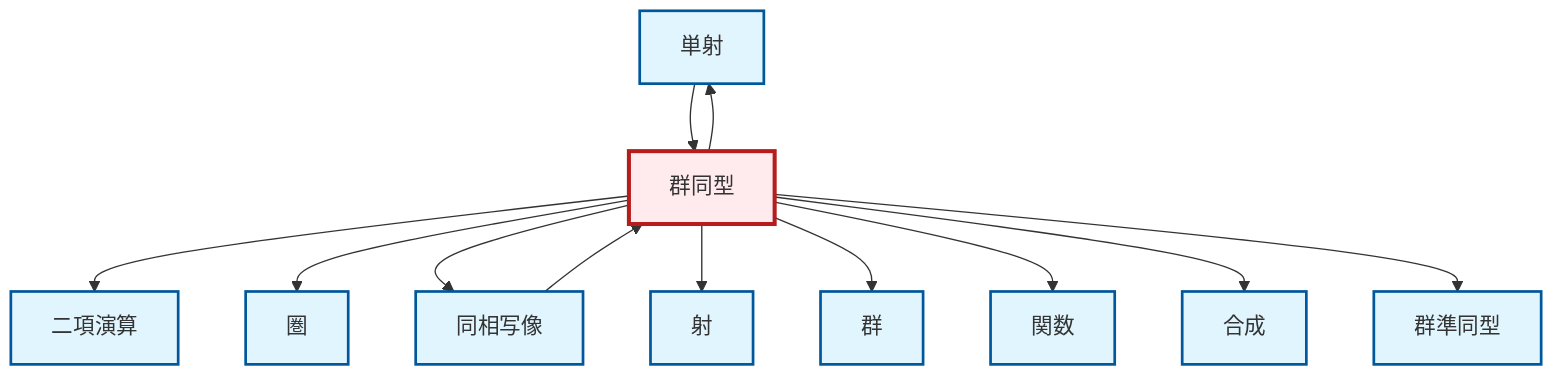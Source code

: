 graph TD
    classDef definition fill:#e1f5fe,stroke:#01579b,stroke-width:2px
    classDef theorem fill:#f3e5f5,stroke:#4a148c,stroke-width:2px
    classDef axiom fill:#fff3e0,stroke:#e65100,stroke-width:2px
    classDef example fill:#e8f5e9,stroke:#1b5e20,stroke-width:2px
    classDef current fill:#ffebee,stroke:#b71c1c,stroke-width:3px
    def-homomorphism["群準同型"]:::definition
    def-binary-operation["二項演算"]:::definition
    def-function["関数"]:::definition
    def-monomorphism["単射"]:::definition
    def-morphism["射"]:::definition
    def-group["群"]:::definition
    def-category["圏"]:::definition
    def-composition["合成"]:::definition
    def-homeomorphism["同相写像"]:::definition
    def-isomorphism["群同型"]:::definition
    def-isomorphism --> def-binary-operation
    def-isomorphism --> def-category
    def-isomorphism --> def-homeomorphism
    def-isomorphism --> def-monomorphism
    def-monomorphism --> def-isomorphism
    def-homeomorphism --> def-isomorphism
    def-isomorphism --> def-morphism
    def-isomorphism --> def-group
    def-isomorphism --> def-function
    def-isomorphism --> def-composition
    def-isomorphism --> def-homomorphism
    class def-isomorphism current